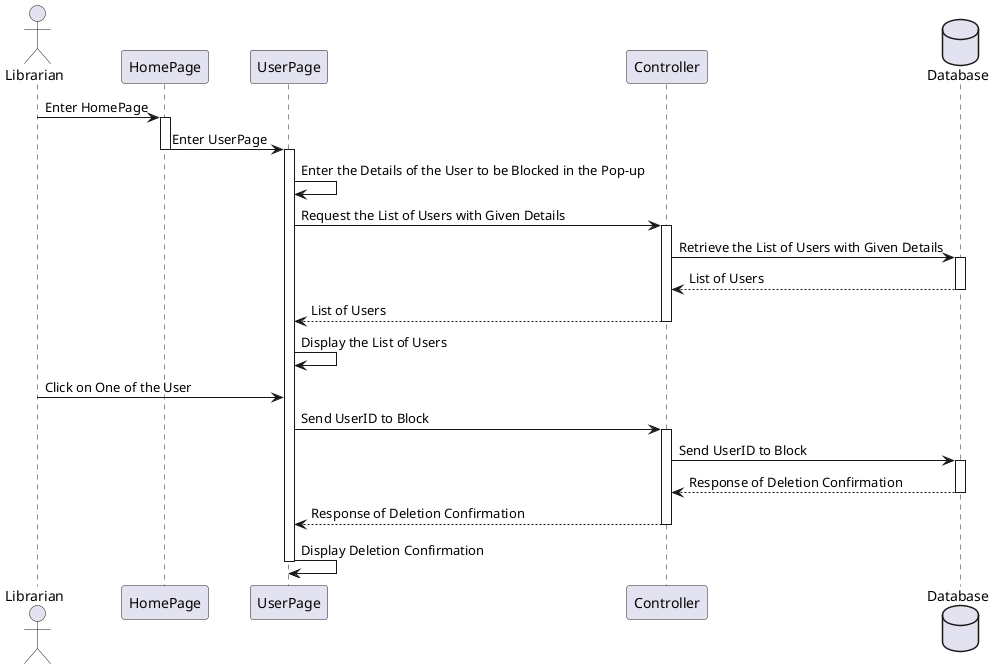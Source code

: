 @startuml BlockUser
actor Librarian
participant HomePage as HomePage
participant UserPage as UserPage
participant Controller as Controller
database Database

Librarian-> HomePage: Enter HomePage
activate HomePage

HomePage -> UserPage: Enter UserPage
deactivate HomePage
activate UserPage

UserPage -> UserPage: Enter the Details of the User to be Blocked in the Pop-up
UserPage -> Controller: Request the List of Users with Given Details
activate Controller

Controller -> Database: Retrieve the List of Users with Given Details
activate Database

Database --> Controller:  List of Users
deactivate Database

Controller --> UserPage: List of Users
deactivate Controller
UserPage -> UserPage: Display the List of Users

Librarian -> UserPage: Click on One of the User
UserPage -> Controller: Send UserID to Block
activate Controller

Controller -> Database: Send UserID to Block
activate Database

Database --> Controller: Response of Deletion Confirmation
deactivate Database

Controller --> UserPage: Response of Deletion Confirmation
deactivate Controller

UserPage -> UserPage: Display Deletion Confirmation
deactivate UserPage

@enduml